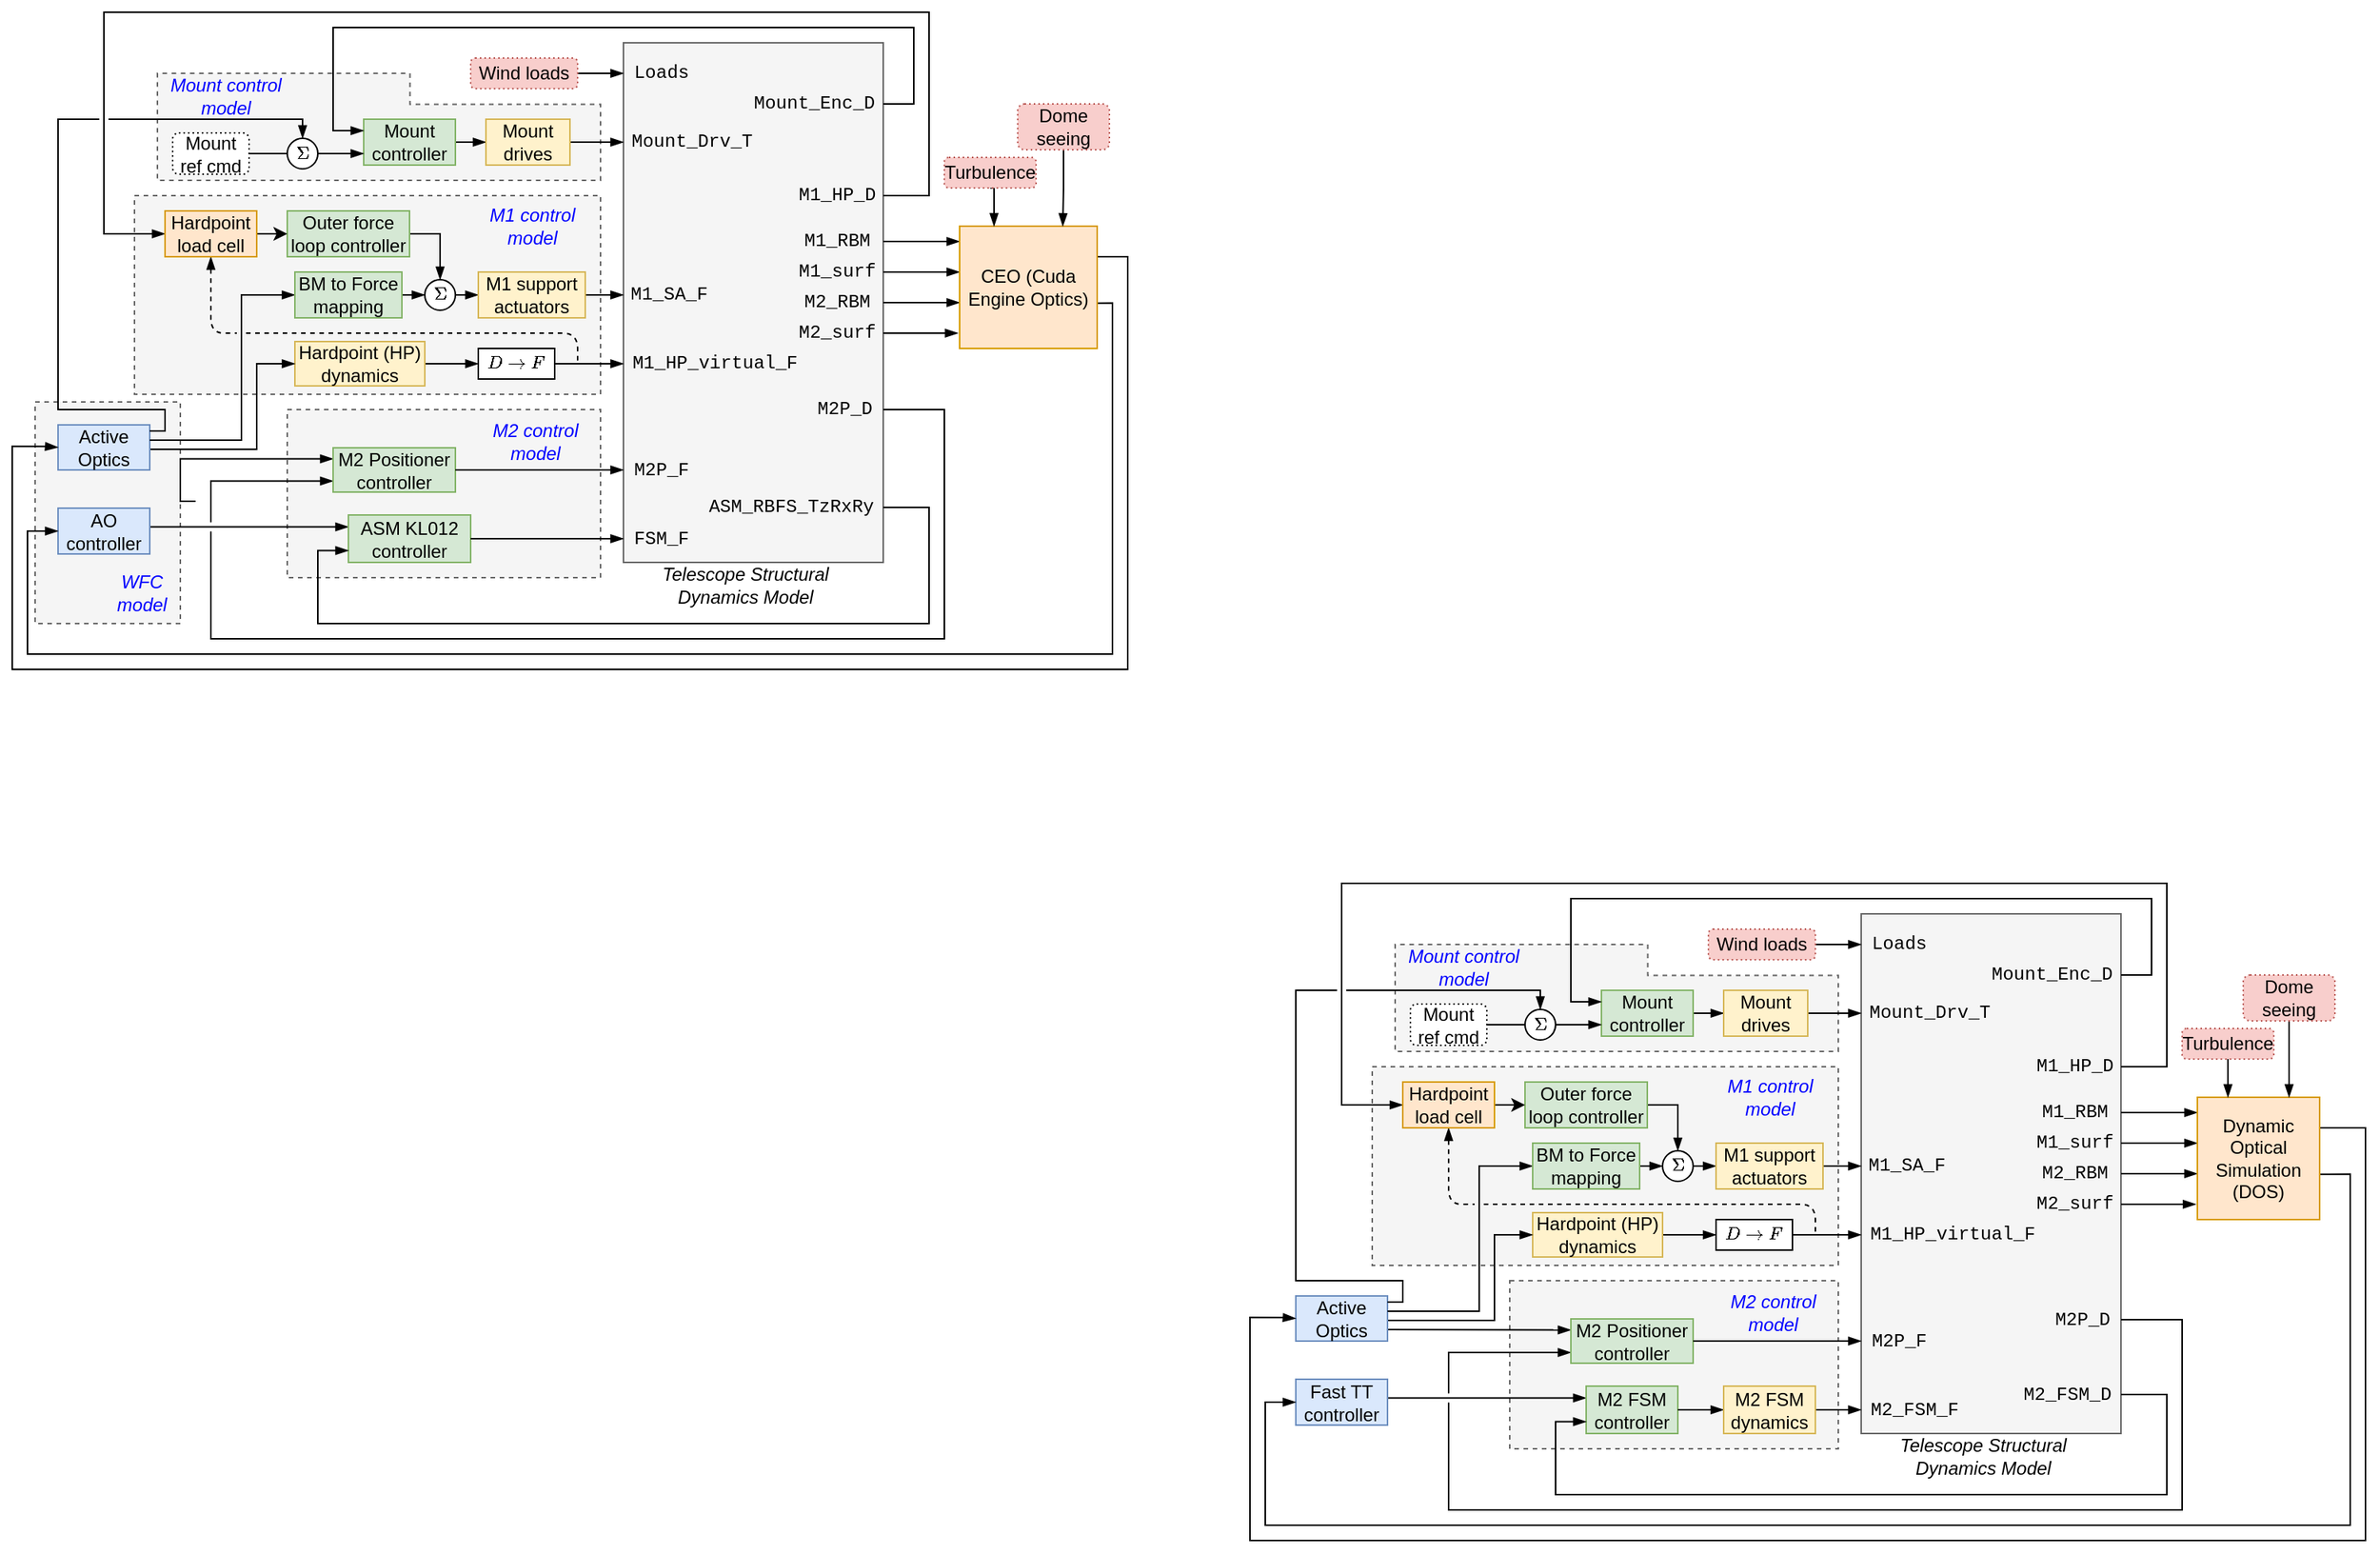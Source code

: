 <mxfile version="16.5.1" type="device"><diagram id="b-5mDJgQmqyxQbu0kHqd" name="Page-1"><mxGraphModel dx="2426" dy="566" grid="1" gridSize="10" guides="1" tooltips="1" connect="1" arrows="1" fold="1" page="1" pageScale="1" pageWidth="1654" pageHeight="1169" math="1" shadow="0"><root><mxCell id="0"/><mxCell id="1" parent="0"/><mxCell id="3nBmUs58LHdbvDsA2bbU-77" value="" style="rounded=0;whiteSpace=wrap;html=1;fontColor=#333333;dashed=1;fontStyle=2;strokeColor=#666666;labelBackgroundColor=none;fillColor=#f5f5f5;gradientDirection=east;" parent="1" vertex="1"><mxGeometry x="5" y="285" width="95" height="145" as="geometry"/></mxCell><mxCell id="OYwEpUibYZofRzsYvG6X-11" value="" style="verticalLabelPosition=bottom;verticalAlign=top;html=1;shape=mxgraph.basic.polygon;polyCoords=[[0.57,0],[0.57,0.29],[1,0.29],[1,1],[0.75,1],[0.25,1],[0,1],[0,0]];polyline=0;rounded=1;glass=0;sketch=0;fillColor=#f5f5f5;strokeColor=#666666;fontColor=#333333;dashed=1;" parent="1" vertex="1"><mxGeometry x="85" y="70" width="290" height="70" as="geometry"/></mxCell><mxCell id="OYwEpUibYZofRzsYvG6X-1" value="" style="rounded=0;whiteSpace=wrap;html=1;fontColor=#333333;dashed=1;fontStyle=2;strokeColor=#666666;labelBackgroundColor=none;fillColor=#f5f5f5;gradientDirection=east;" parent="1" vertex="1"><mxGeometry x="170" y="290" width="205" height="110" as="geometry"/></mxCell><mxCell id="HBufd99XeV4A_UMRutsX-13" value="" style="rounded=0;whiteSpace=wrap;html=1;fontColor=#333333;dashed=1;fontStyle=2;strokeColor=#666666;labelBackgroundColor=none;fillColor=#f5f5f5;gradientDirection=east;glass=0;sketch=0;" parent="1" vertex="1"><mxGeometry x="70" y="150" width="305" height="130" as="geometry"/></mxCell><mxCell id="6oGdk1fTOvsCj4deMvnr-1" value="" style="rounded=0;whiteSpace=wrap;html=1;align=center;fillColor=#f5f5f5;strokeColor=#666666;fontColor=#333333;glass=0;" parent="1" vertex="1"><mxGeometry x="390" y="50" width="170" height="340" as="geometry"/></mxCell><mxCell id="6oGdk1fTOvsCj4deMvnr-12" value="" style="edgeStyle=orthogonalEdgeStyle;rounded=0;comic=0;orthogonalLoop=1;jettySize=auto;html=1;startArrow=blockThin;startFill=1;endArrow=none;endFill=0;exitX=0.5;exitY=0;exitDx=0;exitDy=0;entryX=1;entryY=0.5;entryDx=0;entryDy=0;" parent="1" source="8KuUhejTk3wYPAcHYl0p-10" target="6oGdk1fTOvsCj4deMvnr-2" edge="1"><mxGeometry relative="1" as="geometry"><mxPoint x="240" y="175" as="sourcePoint"/><Array as="points"><mxPoint x="270" y="175"/></Array></mxGeometry></mxCell><mxCell id="6oGdk1fTOvsCj4deMvnr-2" value="Outer force&lt;br&gt;loop controller" style="rounded=0;whiteSpace=wrap;html=1;align=center;fillColor=#d5e8d4;strokeColor=#82b366;" parent="1" vertex="1"><mxGeometry x="170" y="160" width="80" height="30" as="geometry"/></mxCell><mxCell id="6oGdk1fTOvsCj4deMvnr-45" value="" style="edgeStyle=orthogonalEdgeStyle;rounded=0;comic=0;orthogonalLoop=1;jettySize=auto;html=1;startArrow=blockThin;startFill=1;endArrow=none;endFill=0;fontFamily=Courier New;fontSize=10;" parent="1" source="6oGdk1fTOvsCj4deMvnr-43" target="6oGdk1fTOvsCj4deMvnr-10" edge="1"><mxGeometry relative="1" as="geometry"/></mxCell><mxCell id="6oGdk1fTOvsCj4deMvnr-10" value="Mount&lt;br&gt;controller" style="rounded=0;whiteSpace=wrap;html=1;align=center;fillColor=#d5e8d4;strokeColor=#82b366;" parent="1" vertex="1"><mxGeometry x="220" y="100" width="60" height="30" as="geometry"/></mxCell><mxCell id="8KuUhejTk3wYPAcHYl0p-12" style="edgeStyle=elbowEdgeStyle;rounded=0;jumpStyle=gap;orthogonalLoop=1;jettySize=auto;html=1;exitX=1;exitY=0.5;exitDx=0;exitDy=0;entryX=0;entryY=0.5;entryDx=0;entryDy=0;endArrow=blockThin;endFill=1;" parent="1" source="HBufd99XeV4A_UMRutsX-6" target="6oGdk1fTOvsCj4deMvnr-41" edge="1"><mxGeometry relative="1" as="geometry"><mxPoint x="330" y="210" as="sourcePoint"/><mxPoint x="360" y="210" as="targetPoint"/></mxGeometry></mxCell><mxCell id="8KuUhejTk3wYPAcHYl0p-9" style="edgeStyle=orthogonalEdgeStyle;rounded=0;orthogonalLoop=1;jettySize=auto;html=1;entryX=0;entryY=0.25;entryDx=0;entryDy=0;entryPerimeter=0;exitX=1;exitY=0.5;exitDx=0;exitDy=0;endArrow=blockThin;endFill=1;" parent="1" source="6oGdk1fTOvsCj4deMvnr-59" target="6oGdk1fTOvsCj4deMvnr-13" edge="1"><mxGeometry relative="1" as="geometry"><mxPoint x="130" y="367" as="sourcePoint"/><mxPoint x="170" y="360" as="targetPoint"/><Array as="points"><mxPoint x="80" y="367"/></Array></mxGeometry></mxCell><mxCell id="6oGdk1fTOvsCj4deMvnr-13" value="ASM KL012&lt;br&gt;controller" style="rounded=0;whiteSpace=wrap;html=1;align=center;fillColor=#d5e8d4;strokeColor=#82b366;" parent="1" vertex="1"><mxGeometry x="210" y="359" width="80" height="31" as="geometry"/></mxCell><mxCell id="M6m6lCop2WCa3Xrbwq6I-2" style="edgeStyle=orthogonalEdgeStyle;rounded=0;orthogonalLoop=1;jettySize=auto;html=1;exitX=1;exitY=0.5;exitDx=0;exitDy=0;startArrow=none;startFill=0;endArrow=blockThin;endFill=1;" parent="1" source="6oGdk1fTOvsCj4deMvnr-27" target="6oGdk1fTOvsCj4deMvnr-66" edge="1"><mxGeometry relative="1" as="geometry"/></mxCell><mxCell id="6oGdk1fTOvsCj4deMvnr-27" value="Wind loads" style="rounded=1;whiteSpace=wrap;html=1;align=center;dashed=1;dashPattern=1 2;fillColor=#f8cecc;strokeColor=#b85450;glass=0;" parent="1" vertex="1"><mxGeometry x="290" y="60" width="70" height="20" as="geometry"/></mxCell><mxCell id="6oGdk1fTOvsCj4deMvnr-57" style="edgeStyle=orthogonalEdgeStyle;rounded=0;comic=0;orthogonalLoop=1;jettySize=auto;html=1;exitX=0;exitY=0.25;exitDx=0;exitDy=0;startArrow=blockThin;startFill=1;endArrow=none;endFill=0;fontFamily=Courier New;fontSize=10;entryX=1;entryY=0.5;entryDx=0;entryDy=0;" parent="1" source="6oGdk1fTOvsCj4deMvnr-10" target="6oGdk1fTOvsCj4deMvnr-37" edge="1"><mxGeometry relative="1" as="geometry"><mxPoint x="150" y="20" as="sourcePoint"/><Array as="points"><mxPoint x="200" y="108"/><mxPoint x="200" y="40"/><mxPoint x="580" y="40"/><mxPoint x="580" y="90"/></Array></mxGeometry></mxCell><mxCell id="6oGdk1fTOvsCj4deMvnr-37" value="Mount_Enc_D" style="text;html=1;strokeColor=none;fillColor=none;align=center;verticalAlign=middle;whiteSpace=wrap;rounded=0;fontFamily=Courier New;fontSize=12;" parent="1" vertex="1"><mxGeometry x="470" y="80" width="90" height="20" as="geometry"/></mxCell><mxCell id="6oGdk1fTOvsCj4deMvnr-62" style="edgeStyle=orthogonalEdgeStyle;rounded=0;comic=0;orthogonalLoop=1;jettySize=auto;html=1;exitX=0;exitY=0.75;exitDx=0;exitDy=0;entryX=1;entryY=0.5;entryDx=0;entryDy=0;startArrow=blockThin;startFill=1;endArrow=none;endFill=0;fontFamily=Courier New;fontSize=10;" parent="1" source="6oGdk1fTOvsCj4deMvnr-13" target="6oGdk1fTOvsCj4deMvnr-38" edge="1"><mxGeometry relative="1" as="geometry"><Array as="points"><mxPoint x="190" y="382"/><mxPoint x="190" y="430"/><mxPoint x="590" y="430"/><mxPoint x="590" y="354"/></Array></mxGeometry></mxCell><mxCell id="6oGdk1fTOvsCj4deMvnr-38" value="ASM_RBFS_TzRxRy" style="text;html=1;strokeColor=none;fillColor=none;align=center;verticalAlign=middle;whiteSpace=wrap;rounded=0;fontFamily=Courier New;fontSize=12;" parent="1" vertex="1"><mxGeometry x="440" y="344" width="120" height="20" as="geometry"/></mxCell><mxCell id="6oGdk1fTOvsCj4deMvnr-84" style="edgeStyle=orthogonalEdgeStyle;rounded=0;comic=0;orthogonalLoop=1;jettySize=auto;html=1;startArrow=blockThin;startFill=1;endArrow=none;endFill=0;fontFamily=Helvetica;fontSize=12;entryX=1;entryY=0.5;entryDx=0;entryDy=0;exitX=0;exitY=0.5;exitDx=0;exitDy=0;" parent="1" source="HBufd99XeV4A_UMRutsX-3" target="6oGdk1fTOvsCj4deMvnr-39" edge="1"><mxGeometry relative="1" as="geometry"><mxPoint x="170" as="sourcePoint"/><Array as="points"><mxPoint x="50" y="175"/><mxPoint x="50" y="30"/><mxPoint x="590" y="30"/><mxPoint x="590" y="150"/></Array></mxGeometry></mxCell><mxCell id="6oGdk1fTOvsCj4deMvnr-39" value="M1_HP_D" style="text;html=1;strokeColor=none;fillColor=none;align=center;verticalAlign=middle;whiteSpace=wrap;rounded=0;fontFamily=Courier New;fontSize=12;fontStyle=0" parent="1" vertex="1"><mxGeometry x="500" y="140" width="60" height="20" as="geometry"/></mxCell><mxCell id="6oGdk1fTOvsCj4deMvnr-40" value="M1_RBM" style="text;html=1;strokeColor=none;fillColor=none;align=center;verticalAlign=middle;whiteSpace=wrap;rounded=0;fontFamily=Courier New;fontSize=12;" parent="1" vertex="1"><mxGeometry x="500" y="170" width="60" height="20" as="geometry"/></mxCell><mxCell id="6oGdk1fTOvsCj4deMvnr-41" value="M1_SA_F" style="text;html=1;strokeColor=none;fillColor=none;align=center;verticalAlign=middle;whiteSpace=wrap;rounded=0;fontFamily=Courier New;fontSize=12;fontStyle=0" parent="1" vertex="1"><mxGeometry x="390" y="205" width="60" height="20" as="geometry"/></mxCell><mxCell id="6oGdk1fTOvsCj4deMvnr-42" value="Mount_Drv_T" style="text;html=1;strokeColor=none;fillColor=none;align=center;verticalAlign=middle;whiteSpace=wrap;rounded=0;fontFamily=Courier New;fontSize=12;" parent="1" vertex="1"><mxGeometry x="390" y="105" width="90" height="20" as="geometry"/></mxCell><mxCell id="M6m6lCop2WCa3Xrbwq6I-3" style="edgeStyle=orthogonalEdgeStyle;rounded=0;orthogonalLoop=1;jettySize=auto;html=1;exitX=1;exitY=0.5;exitDx=0;exitDy=0;startArrow=none;startFill=0;endArrow=blockThin;endFill=1;" parent="1" source="6oGdk1fTOvsCj4deMvnr-43" target="6oGdk1fTOvsCj4deMvnr-42" edge="1"><mxGeometry relative="1" as="geometry"/></mxCell><mxCell id="6oGdk1fTOvsCj4deMvnr-43" value="Mount&lt;br&gt;drives" style="rounded=0;whiteSpace=wrap;html=1;align=center;fillColor=#fff2cc;strokeColor=#d6b656;" parent="1" vertex="1"><mxGeometry x="300" y="100" width="55" height="30" as="geometry"/></mxCell><mxCell id="OYwEpUibYZofRzsYvG6X-6" style="edgeStyle=orthogonalEdgeStyle;rounded=0;orthogonalLoop=1;jettySize=auto;html=1;exitX=1;exitY=0.5;exitDx=0;exitDy=0;entryX=0;entryY=0.75;entryDx=0;entryDy=0;endArrow=blockThin;endFill=1;startArrow=none;" parent="1" source="OYwEpUibYZofRzsYvG6X-12" target="6oGdk1fTOvsCj4deMvnr-10" edge="1"><mxGeometry relative="1" as="geometry"/></mxCell><mxCell id="6oGdk1fTOvsCj4deMvnr-46" value="Mount&lt;br&gt;ref cmd" style="rounded=1;whiteSpace=wrap;html=1;align=center;dashed=1;dashPattern=1 2;" parent="1" vertex="1"><mxGeometry x="95" y="109" width="50" height="27" as="geometry"/></mxCell><mxCell id="6oGdk1fTOvsCj4deMvnr-79" style="edgeStyle=orthogonalEdgeStyle;rounded=0;comic=0;orthogonalLoop=1;jettySize=auto;html=1;exitX=0;exitY=0.5;exitDx=0;exitDy=0;entryX=1;entryY=0.5;entryDx=0;entryDy=0;startArrow=blockThin;startFill=1;endArrow=none;endFill=0;fontFamily=Helvetica;fontSize=12;" parent="1" source="6oGdk1fTOvsCj4deMvnr-76" target="6oGdk1fTOvsCj4deMvnr-48" edge="1"><mxGeometry relative="1" as="geometry"/></mxCell><mxCell id="6oGdk1fTOvsCj4deMvnr-48" value="Hardpoint (HP)&lt;br&gt;dynamics" style="rounded=0;whiteSpace=wrap;html=1;align=center;fillColor=#fff2cc;strokeColor=#d6b656;" parent="1" vertex="1"><mxGeometry x="175" y="245.5" width="85" height="29" as="geometry"/></mxCell><mxCell id="6oGdk1fTOvsCj4deMvnr-49" value="M1_HP_virtual_F" style="text;html=1;strokeColor=none;fillColor=none;align=center;verticalAlign=middle;whiteSpace=wrap;rounded=0;fontFamily=Courier New;fontSize=12;fontStyle=0" parent="1" vertex="1"><mxGeometry x="390" y="250" width="120" height="20" as="geometry"/></mxCell><mxCell id="6oGdk1fTOvsCj4deMvnr-55" value="" style="edgeStyle=orthogonalEdgeStyle;rounded=0;comic=0;orthogonalLoop=1;jettySize=auto;html=1;startArrow=blockThin;startFill=1;endArrow=none;endFill=0;fontFamily=Courier New;fontSize=10;exitX=0;exitY=0.5;exitDx=0;exitDy=0;" parent="1" source="6oGdk1fTOvsCj4deMvnr-48" edge="1"><mxGeometry relative="1" as="geometry"><mxPoint x="175" y="265" as="sourcePoint"/><Array as="points"><mxPoint x="150" y="260"/><mxPoint x="150" y="316"/></Array><mxPoint x="80" y="316" as="targetPoint"/></mxGeometry></mxCell><mxCell id="8KuUhejTk3wYPAcHYl0p-15" style="edgeStyle=orthogonalEdgeStyle;rounded=0;jumpStyle=gap;orthogonalLoop=1;jettySize=auto;html=1;entryX=0;entryY=0.25;entryDx=0;entryDy=0;endArrow=blockThin;endFill=1;" parent="1" target="8KuUhejTk3wYPAcHYl0p-6" edge="1"><mxGeometry relative="1" as="geometry"><Array as="points"><mxPoint x="100" y="322"/></Array><mxPoint x="110" y="350" as="sourcePoint"/></mxGeometry></mxCell><mxCell id="6oGdk1fTOvsCj4deMvnr-53" value="Active&lt;br&gt;Optics" style="rounded=0;whiteSpace=wrap;html=1;align=center;labelBackgroundColor=none;fillColor=#dae8fc;strokeColor=#6c8ebf;" parent="1" vertex="1"><mxGeometry x="20" y="300" width="60" height="29.5" as="geometry"/></mxCell><mxCell id="6oGdk1fTOvsCj4deMvnr-56" value="FSM_F" style="text;html=1;strokeColor=none;fillColor=none;align=center;verticalAlign=middle;whiteSpace=wrap;rounded=0;fontFamily=Courier New;fontSize=12;" parent="1" vertex="1"><mxGeometry x="390" y="364.5" width="50" height="20" as="geometry"/></mxCell><mxCell id="6oGdk1fTOvsCj4deMvnr-59" value="AO&lt;br&gt;controller" style="rounded=0;whiteSpace=wrap;html=1;align=center;labelBackgroundColor=none;fillColor=#dae8fc;strokeColor=#6c8ebf;" parent="1" vertex="1"><mxGeometry x="20" y="354.5" width="60" height="30" as="geometry"/></mxCell><mxCell id="8KuUhejTk3wYPAcHYl0p-34" value="" style="edgeStyle=orthogonalEdgeStyle;rounded=0;jumpStyle=gap;orthogonalLoop=1;jettySize=auto;html=1;endArrow=blockThin;endFill=1;exitX=1;exitY=0.5;exitDx=0;exitDy=0;entryX=0;entryY=0.625;entryDx=0;entryDy=0;entryPerimeter=0;" parent="1" source="6oGdk1fTOvsCj4deMvnr-61" target="8KuUhejTk3wYPAcHYl0p-26" edge="1"><mxGeometry relative="1" as="geometry"><mxPoint x="590" y="220" as="targetPoint"/></mxGeometry></mxCell><mxCell id="6oGdk1fTOvsCj4deMvnr-61" value="M2_RBM" style="text;html=1;strokeColor=none;fillColor=none;align=center;verticalAlign=middle;whiteSpace=wrap;rounded=0;fontFamily=Courier New;fontSize=12;fontStyle=0" parent="1" vertex="1"><mxGeometry x="500" y="210" width="60" height="20" as="geometry"/></mxCell><mxCell id="6oGdk1fTOvsCj4deMvnr-66" value="Loads" style="text;html=1;strokeColor=none;fillColor=none;align=center;verticalAlign=middle;whiteSpace=wrap;rounded=0;fontFamily=Courier New;fontSize=12;" parent="1" vertex="1"><mxGeometry x="390" y="60" width="50" height="20" as="geometry"/></mxCell><mxCell id="6oGdk1fTOvsCj4deMvnr-70" value="M1_surf" style="text;html=1;strokeColor=none;fillColor=none;align=center;verticalAlign=middle;whiteSpace=wrap;rounded=0;fontFamily=Courier New;fontSize=12;" parent="1" vertex="1"><mxGeometry x="500" y="190" width="60" height="20" as="geometry"/></mxCell><mxCell id="6oGdk1fTOvsCj4deMvnr-72" value="Telescope Structural Dynamics Model" style="text;html=1;strokeColor=none;fillColor=none;align=center;verticalAlign=middle;whiteSpace=wrap;rounded=0;fontFamily=Helvetica;fontSize=12;fontStyle=2" parent="1" vertex="1"><mxGeometry x="390" y="390" width="160" height="30" as="geometry"/></mxCell><mxCell id="M6m6lCop2WCa3Xrbwq6I-1" style="edgeStyle=orthogonalEdgeStyle;rounded=0;orthogonalLoop=1;jettySize=auto;html=1;exitX=1;exitY=0.5;exitDx=0;exitDy=0;endArrow=blockThin;endFill=1;" parent="1" source="6oGdk1fTOvsCj4deMvnr-76" target="6oGdk1fTOvsCj4deMvnr-49" edge="1"><mxGeometry relative="1" as="geometry"/></mxCell><mxCell id="6oGdk1fTOvsCj4deMvnr-76" value="&lt;font style=&quot;font-size: 10px&quot;&gt;$$D\rightarrow&amp;nbsp;F$$&lt;/font&gt;" style="rounded=0;whiteSpace=wrap;html=1;align=center;" parent="1" vertex="1"><mxGeometry x="295" y="250" width="50" height="20" as="geometry"/></mxCell><mxCell id="6oGdk1fTOvsCj4deMvnr-81" style="edgeStyle=orthogonalEdgeStyle;rounded=0;comic=0;orthogonalLoop=1;jettySize=auto;html=1;exitX=0;exitY=0.5;exitDx=0;exitDy=0;startArrow=classic;startFill=1;endArrow=none;endFill=0;fontFamily=Helvetica;fontSize=12;entryX=1;entryY=0.5;entryDx=0;entryDy=0;" parent="1" source="6oGdk1fTOvsCj4deMvnr-2" target="HBufd99XeV4A_UMRutsX-3" edge="1"><mxGeometry relative="1" as="geometry"><mxPoint x="130" y="175" as="targetPoint"/></mxGeometry></mxCell><mxCell id="8KuUhejTk3wYPAcHYl0p-3" value="M2P_F" style="text;html=1;strokeColor=none;fillColor=none;align=center;verticalAlign=middle;whiteSpace=wrap;rounded=0;fontFamily=Courier New;fontSize=12;fontStyle=0;" parent="1" vertex="1"><mxGeometry x="390" y="319.5" width="50" height="20" as="geometry"/></mxCell><mxCell id="8KuUhejTk3wYPAcHYl0p-8" style="edgeStyle=orthogonalEdgeStyle;rounded=0;orthogonalLoop=1;jettySize=auto;html=1;exitX=1;exitY=0.5;exitDx=0;exitDy=0;entryX=0;entryY=0.75;entryDx=0;entryDy=0;jumpStyle=gap;endArrow=blockThin;endFill=1;" parent="1" source="8KuUhejTk3wYPAcHYl0p-4" target="8KuUhejTk3wYPAcHYl0p-6" edge="1"><mxGeometry relative="1" as="geometry"><mxPoint x="210" y="480" as="targetPoint"/><Array as="points"><mxPoint x="600" y="290"/><mxPoint x="600" y="440"/><mxPoint x="120" y="440"/><mxPoint x="120" y="337"/></Array></mxGeometry></mxCell><mxCell id="8KuUhejTk3wYPAcHYl0p-4" value="M2P_D" style="text;html=1;strokeColor=none;fillColor=none;align=center;verticalAlign=middle;whiteSpace=wrap;rounded=0;fontFamily=Courier New;fontSize=12;fontStyle=0;" parent="1" vertex="1"><mxGeometry x="510" y="280" width="50" height="20" as="geometry"/></mxCell><mxCell id="8KuUhejTk3wYPAcHYl0p-6" value="M2 Positioner&lt;br&gt;controller" style="rounded=0;whiteSpace=wrap;html=1;align=center;fillColor=#d5e8d4;strokeColor=#82b366;" parent="1" vertex="1"><mxGeometry x="200" y="315" width="80" height="29" as="geometry"/></mxCell><mxCell id="8KuUhejTk3wYPAcHYl0p-13" style="edgeStyle=elbowEdgeStyle;rounded=0;jumpStyle=gap;orthogonalLoop=1;jettySize=auto;html=1;exitX=1;exitY=0.5;exitDx=0;exitDy=0;entryX=0;entryY=0.5;entryDx=0;entryDy=0;endArrow=blockThin;endFill=1;" parent="1" source="8KuUhejTk3wYPAcHYl0p-10" target="HBufd99XeV4A_UMRutsX-6" edge="1"><mxGeometry relative="1" as="geometry"><mxPoint x="290" y="175" as="targetPoint"/></mxGeometry></mxCell><mxCell id="8KuUhejTk3wYPAcHYl0p-16" style="edgeStyle=orthogonalEdgeStyle;rounded=0;jumpStyle=none;orthogonalLoop=1;jettySize=auto;html=1;entryX=0;entryY=0.5;entryDx=0;entryDy=0;endArrow=blockThin;endFill=1;" parent="1" target="HBufd99XeV4A_UMRutsX-4" edge="1"><mxGeometry relative="1" as="geometry"><mxPoint x="80" y="310" as="sourcePoint"/><Array as="points"><mxPoint x="140" y="310"/><mxPoint x="140" y="215"/></Array><mxPoint x="175" y="218" as="targetPoint"/></mxGeometry></mxCell><mxCell id="8KuUhejTk3wYPAcHYl0p-10" value="&lt;i&gt;&lt;font style=&quot;font-size: 10px&quot;&gt;$$\Sigma$$&lt;/font&gt;&lt;/i&gt;" style="ellipse;whiteSpace=wrap;html=1;aspect=fixed;" parent="1" vertex="1"><mxGeometry x="260" y="205" width="20" height="20" as="geometry"/></mxCell><mxCell id="6oGdk1fTOvsCj4deMvnr-86" style="edgeStyle=orthogonalEdgeStyle;comic=0;orthogonalLoop=1;jettySize=auto;html=1;exitX=0.5;exitY=1;exitDx=0;exitDy=0;startArrow=blockThin;startFill=1;endArrow=none;endFill=0;fontFamily=Helvetica;fontSize=12;dashed=1;rounded=1;jumpStyle=gap;" parent="1" source="HBufd99XeV4A_UMRutsX-3" edge="1"><mxGeometry relative="1" as="geometry"><Array as="points"><mxPoint x="120" y="240"/><mxPoint x="360" y="240"/></Array><mxPoint x="95" y="190" as="sourcePoint"/><mxPoint x="360" y="260" as="targetPoint"/></mxGeometry></mxCell><mxCell id="8KuUhejTk3wYPAcHYl0p-20" style="edgeStyle=orthogonalEdgeStyle;rounded=0;jumpStyle=gap;orthogonalLoop=1;jettySize=auto;html=1;exitX=0.994;exitY=0.629;exitDx=0;exitDy=0;exitPerimeter=0;entryX=0;entryY=0.5;entryDx=0;entryDy=0;endArrow=blockThin;endFill=1;" parent="1" source="8KuUhejTk3wYPAcHYl0p-26" target="6oGdk1fTOvsCj4deMvnr-59" edge="1"><mxGeometry relative="1" as="geometry"><mxPoint x="430" y="620" as="targetPoint"/><mxPoint x="659.5" y="262" as="sourcePoint"/><Array as="points"><mxPoint x="710" y="220"/><mxPoint x="710" y="450"/><mxPoint y="450"/><mxPoint y="370"/></Array></mxGeometry></mxCell><mxCell id="8KuUhejTk3wYPAcHYl0p-21" style="edgeStyle=orthogonalEdgeStyle;rounded=0;jumpStyle=gap;orthogonalLoop=1;jettySize=auto;html=1;exitX=1;exitY=0.25;exitDx=0;exitDy=0;endArrow=blockThin;endFill=1;entryX=0;entryY=0.5;entryDx=0;entryDy=0;" parent="1" source="8KuUhejTk3wYPAcHYl0p-26" target="6oGdk1fTOvsCj4deMvnr-53" edge="1"><mxGeometry relative="1" as="geometry"><mxPoint y="290" as="targetPoint"/><mxPoint x="682" y="246" as="sourcePoint"/><Array as="points"><mxPoint x="720" y="190"/><mxPoint x="720" y="460"/><mxPoint x="-10" y="460"/><mxPoint x="-10" y="314"/><mxPoint x="10" y="314"/></Array></mxGeometry></mxCell><mxCell id="8KuUhejTk3wYPAcHYl0p-31" style="edgeStyle=orthogonalEdgeStyle;rounded=0;jumpStyle=gap;orthogonalLoop=1;jettySize=auto;html=1;exitX=1;exitY=0.5;exitDx=0;exitDy=0;endArrow=blockThin;endFill=1;entryX=0;entryY=0.125;entryDx=0;entryDy=0;entryPerimeter=0;" parent="1" source="6oGdk1fTOvsCj4deMvnr-40" target="8KuUhejTk3wYPAcHYl0p-26" edge="1"><mxGeometry relative="1" as="geometry"><mxPoint x="590" y="180" as="targetPoint"/></mxGeometry></mxCell><mxCell id="8KuUhejTk3wYPAcHYl0p-32" style="edgeStyle=orthogonalEdgeStyle;rounded=0;jumpStyle=gap;orthogonalLoop=1;jettySize=auto;html=1;exitX=1;exitY=0.5;exitDx=0;exitDy=0;endArrow=blockThin;endFill=1;entryX=0;entryY=0.375;entryDx=0;entryDy=0;entryPerimeter=0;" parent="1" source="6oGdk1fTOvsCj4deMvnr-70" target="8KuUhejTk3wYPAcHYl0p-26" edge="1"><mxGeometry relative="1" as="geometry"><mxPoint x="590" y="200" as="targetPoint"/></mxGeometry></mxCell><mxCell id="8KuUhejTk3wYPAcHYl0p-26" value="CEO (Cuda Engine Optics)" style="rounded=0;whiteSpace=wrap;html=1;align=center;labelBackgroundColor=none;fillColor=#ffe6cc;strokeColor=#d79b00;" parent="1" vertex="1"><mxGeometry x="610" y="170" width="90" height="80" as="geometry"/></mxCell><mxCell id="8KuUhejTk3wYPAcHYl0p-38" value="" style="edgeStyle=orthogonalEdgeStyle;rounded=0;jumpStyle=gap;orthogonalLoop=1;jettySize=auto;html=1;exitX=1;exitY=0.5;exitDx=0;exitDy=0;endArrow=blockThin;endFill=1;" parent="1" source="8KuUhejTk3wYPAcHYl0p-6" target="8KuUhejTk3wYPAcHYl0p-3" edge="1"><mxGeometry relative="1" as="geometry"><mxPoint x="330" y="324" as="sourcePoint"/></mxGeometry></mxCell><mxCell id="8KuUhejTk3wYPAcHYl0p-39" value="" style="edgeStyle=orthogonalEdgeStyle;rounded=0;jumpStyle=gap;orthogonalLoop=1;jettySize=auto;html=1;endArrow=blockThin;endFill=1;entryX=0;entryY=0.5;entryDx=0;entryDy=0;" parent="1" source="6oGdk1fTOvsCj4deMvnr-13" target="6oGdk1fTOvsCj4deMvnr-56" edge="1"><mxGeometry relative="1" as="geometry"><mxPoint x="300" y="374.5" as="targetPoint"/></mxGeometry></mxCell><mxCell id="HBufd99XeV4A_UMRutsX-1" value="M2_surf" style="text;html=1;strokeColor=none;fillColor=none;align=center;verticalAlign=middle;whiteSpace=wrap;rounded=0;fontFamily=Courier New;fontSize=12;" parent="1" vertex="1"><mxGeometry x="500" y="230" width="60" height="20" as="geometry"/></mxCell><mxCell id="HBufd99XeV4A_UMRutsX-2" value="" style="edgeStyle=orthogonalEdgeStyle;rounded=0;jumpStyle=gap;orthogonalLoop=1;jettySize=auto;html=1;exitX=1;exitY=0.5;exitDx=0;exitDy=0;endArrow=blockThin;endFill=1;entryX=-0.012;entryY=0.875;entryDx=0;entryDy=0;entryPerimeter=0;" parent="1" source="HBufd99XeV4A_UMRutsX-1" target="8KuUhejTk3wYPAcHYl0p-26" edge="1"><mxGeometry relative="1" as="geometry"><mxPoint x="570" y="230" as="sourcePoint"/><mxPoint x="590" y="240" as="targetPoint"/></mxGeometry></mxCell><mxCell id="HBufd99XeV4A_UMRutsX-3" value="Hardpoint load cell" style="rounded=0;whiteSpace=wrap;html=1;align=center;labelBackgroundColor=none;fillColor=#ffe6cc;strokeColor=#d79b00;" parent="1" vertex="1"><mxGeometry x="90" y="160" width="60" height="30" as="geometry"/></mxCell><mxCell id="HBufd99XeV4A_UMRutsX-7" style="edgeStyle=orthogonalEdgeStyle;rounded=0;orthogonalLoop=1;jettySize=auto;html=1;exitX=1;exitY=0.5;exitDx=0;exitDy=0;entryX=0;entryY=0.5;entryDx=0;entryDy=0;fontColor=#000000;strokeColor=#000000;endArrow=blockThin;endFill=1;" parent="1" source="HBufd99XeV4A_UMRutsX-4" target="8KuUhejTk3wYPAcHYl0p-10" edge="1"><mxGeometry relative="1" as="geometry"/></mxCell><mxCell id="HBufd99XeV4A_UMRutsX-4" value="BM to Force mapping" style="rounded=0;whiteSpace=wrap;html=1;align=center;fillColor=#d5e8d4;strokeColor=#82b366;" parent="1" vertex="1"><mxGeometry x="175" y="200" width="70" height="30" as="geometry"/></mxCell><mxCell id="HBufd99XeV4A_UMRutsX-6" value="M1 support&lt;br&gt;actuators" style="rounded=0;whiteSpace=wrap;html=1;align=center;fillColor=#fff2cc;strokeColor=#d6b656;" parent="1" vertex="1"><mxGeometry x="295" y="200" width="70" height="30" as="geometry"/></mxCell><mxCell id="HBufd99XeV4A_UMRutsX-15" value="M1 control&lt;br&gt;model" style="text;html=1;strokeColor=none;fillColor=none;align=center;verticalAlign=middle;whiteSpace=wrap;rounded=0;fontFamily=Helvetica;fontSize=12;fontStyle=2;fontColor=#0000FF;" parent="1" vertex="1"><mxGeometry x="297.5" y="155" width="65" height="30" as="geometry"/></mxCell><mxCell id="HBufd99XeV4A_UMRutsX-14" style="edgeStyle=orthogonalEdgeStyle;rounded=0;orthogonalLoop=1;jettySize=auto;html=1;exitX=0.5;exitY=1;exitDx=0;exitDy=0;fontColor=#000000;strokeColor=#000000;" parent="1" source="HBufd99XeV4A_UMRutsX-13" target="HBufd99XeV4A_UMRutsX-13" edge="1"><mxGeometry x="70" y="150" as="geometry"/></mxCell><mxCell id="HBufd99XeV4A_UMRutsX-18" style="edgeStyle=orthogonalEdgeStyle;rounded=0;orthogonalLoop=1;jettySize=auto;html=1;exitX=0.5;exitY=1;exitDx=0;exitDy=0;entryX=0.25;entryY=0;entryDx=0;entryDy=0;fontColor=#0000FF;strokeColor=#000000;endArrow=blockThin;endFill=1;" parent="1" source="HBufd99XeV4A_UMRutsX-17" target="8KuUhejTk3wYPAcHYl0p-26" edge="1"><mxGeometry relative="1" as="geometry"/></mxCell><mxCell id="HBufd99XeV4A_UMRutsX-17" value="Turbulence" style="rounded=1;whiteSpace=wrap;html=1;align=center;dashed=1;dashPattern=1 2;fillColor=#f8cecc;strokeColor=#b85450;" parent="1" vertex="1"><mxGeometry x="600" y="125" width="60" height="20" as="geometry"/></mxCell><mxCell id="OYwEpUibYZofRzsYvG6X-5" style="edgeStyle=orthogonalEdgeStyle;rounded=0;orthogonalLoop=1;jettySize=auto;html=1;exitX=0.5;exitY=1;exitDx=0;exitDy=0;entryX=0.75;entryY=0;entryDx=0;entryDy=0;endArrow=blockThin;endFill=1;" parent="1" source="OtjkztHReUwQsuR7dU1V-1" target="8KuUhejTk3wYPAcHYl0p-26" edge="1"><mxGeometry relative="1" as="geometry"/></mxCell><mxCell id="OtjkztHReUwQsuR7dU1V-1" value="Dome seeing" style="rounded=1;whiteSpace=wrap;html=1;align=center;dashed=1;dashPattern=1 2;fillColor=#f8cecc;strokeColor=#b85450;" parent="1" vertex="1"><mxGeometry x="648" y="90" width="60" height="30" as="geometry"/></mxCell><mxCell id="OYwEpUibYZofRzsYvG6X-3" value="M2 control&lt;br&gt;model" style="text;html=1;strokeColor=none;fillColor=none;align=center;verticalAlign=middle;whiteSpace=wrap;rounded=0;fontFamily=Helvetica;fontSize=12;fontStyle=2;fontColor=#0000FF;" parent="1" vertex="1"><mxGeometry x="300" y="295.5" width="65" height="30" as="geometry"/></mxCell><mxCell id="OYwEpUibYZofRzsYvG6X-10" value="Mount control&lt;br&gt;model" style="text;html=1;strokeColor=none;fillColor=none;align=center;verticalAlign=middle;whiteSpace=wrap;rounded=0;fontFamily=Helvetica;fontSize=12;fontStyle=2;fontColor=#0000FF;" parent="1" vertex="1"><mxGeometry x="90" y="70" width="80" height="30" as="geometry"/></mxCell><mxCell id="OYwEpUibYZofRzsYvG6X-12" value="&lt;i&gt;&lt;font style=&quot;font-size: 10px&quot;&gt;$$\Sigma$$&lt;/font&gt;&lt;/i&gt;" style="ellipse;whiteSpace=wrap;html=1;aspect=fixed;" parent="1" vertex="1"><mxGeometry x="170" y="112.5" width="20" height="20" as="geometry"/></mxCell><mxCell id="OYwEpUibYZofRzsYvG6X-13" value="" style="edgeStyle=orthogonalEdgeStyle;rounded=0;orthogonalLoop=1;jettySize=auto;html=1;exitX=1;exitY=0.5;exitDx=0;exitDy=0;entryX=0;entryY=0.5;entryDx=0;entryDy=0;endArrow=none;endFill=1;" parent="1" source="6oGdk1fTOvsCj4deMvnr-46" target="OYwEpUibYZofRzsYvG6X-12" edge="1"><mxGeometry relative="1" as="geometry"><mxPoint x="120" y="122.5" as="sourcePoint"/><mxPoint x="220" y="122.5" as="targetPoint"/></mxGeometry></mxCell><mxCell id="UWNbtz8HBbUDO9QQGqp8-1" style="edgeStyle=orthogonalEdgeStyle;rounded=0;jumpStyle=gap;orthogonalLoop=1;jettySize=auto;html=1;endArrow=blockThin;endFill=1;entryX=0.5;entryY=0;entryDx=0;entryDy=0;" parent="1" target="OYwEpUibYZofRzsYvG6X-12" edge="1"><mxGeometry relative="1" as="geometry"><mxPoint x="80" y="304" as="sourcePoint"/><Array as="points"><mxPoint x="90" y="304"/><mxPoint x="90" y="290"/><mxPoint x="20" y="290"/><mxPoint x="20" y="100"/><mxPoint x="180" y="100"/></Array><mxPoint x="180" y="108.5" as="targetPoint"/></mxGeometry></mxCell><mxCell id="3nBmUs58LHdbvDsA2bbU-1" value="" style="verticalLabelPosition=bottom;verticalAlign=top;html=1;shape=mxgraph.basic.polygon;polyCoords=[[0.57,0],[0.57,0.29],[1,0.29],[1,1],[0.75,1],[0.25,1],[0,1],[0,0]];polyline=0;rounded=1;glass=0;sketch=0;fillColor=#f5f5f5;strokeColor=#666666;fontColor=#333333;dashed=1;" parent="1" vertex="1"><mxGeometry x="895" y="640" width="290" height="70" as="geometry"/></mxCell><mxCell id="3nBmUs58LHdbvDsA2bbU-2" value="" style="rounded=0;whiteSpace=wrap;html=1;fontColor=#333333;dashed=1;fontStyle=2;strokeColor=#666666;labelBackgroundColor=none;fillColor=#f5f5f5;gradientDirection=east;" parent="1" vertex="1"><mxGeometry x="970" y="860" width="215" height="110" as="geometry"/></mxCell><mxCell id="3nBmUs58LHdbvDsA2bbU-3" value="" style="rounded=0;whiteSpace=wrap;html=1;fontColor=#333333;dashed=1;fontStyle=2;strokeColor=#666666;labelBackgroundColor=none;fillColor=#f5f5f5;gradientDirection=east;glass=0;sketch=0;" parent="1" vertex="1"><mxGeometry x="880" y="720" width="305" height="130" as="geometry"/></mxCell><mxCell id="3nBmUs58LHdbvDsA2bbU-4" value="" style="rounded=0;whiteSpace=wrap;html=1;align=center;fillColor=#f5f5f5;strokeColor=#666666;fontColor=#333333;glass=0;" parent="1" vertex="1"><mxGeometry x="1200" y="620" width="170" height="340" as="geometry"/></mxCell><mxCell id="3nBmUs58LHdbvDsA2bbU-5" value="" style="edgeStyle=orthogonalEdgeStyle;rounded=0;comic=0;orthogonalLoop=1;jettySize=auto;html=1;startArrow=blockThin;startFill=1;endArrow=none;endFill=0;exitX=0.5;exitY=0;exitDx=0;exitDy=0;entryX=1;entryY=0.5;entryDx=0;entryDy=0;" parent="1" source="3nBmUs58LHdbvDsA2bbU-49" target="3nBmUs58LHdbvDsA2bbU-6" edge="1"><mxGeometry relative="1" as="geometry"><mxPoint x="1050" y="745" as="sourcePoint"/><Array as="points"><mxPoint x="1080" y="745"/></Array></mxGeometry></mxCell><mxCell id="3nBmUs58LHdbvDsA2bbU-6" value="Outer force&lt;br&gt;loop controller" style="rounded=0;whiteSpace=wrap;html=1;align=center;fillColor=#d5e8d4;strokeColor=#82b366;" parent="1" vertex="1"><mxGeometry x="980" y="730" width="80" height="30" as="geometry"/></mxCell><mxCell id="3nBmUs58LHdbvDsA2bbU-7" value="" style="edgeStyle=orthogonalEdgeStyle;rounded=0;comic=0;orthogonalLoop=1;jettySize=auto;html=1;startArrow=blockThin;startFill=1;endArrow=none;endFill=0;fontFamily=Courier New;fontSize=10;" parent="1" source="3nBmUs58LHdbvDsA2bbU-24" target="3nBmUs58LHdbvDsA2bbU-8" edge="1"><mxGeometry relative="1" as="geometry"/></mxCell><mxCell id="3nBmUs58LHdbvDsA2bbU-8" value="Mount&lt;br&gt;controller" style="rounded=0;whiteSpace=wrap;html=1;align=center;fillColor=#d5e8d4;strokeColor=#82b366;" parent="1" vertex="1"><mxGeometry x="1030" y="670" width="60" height="30" as="geometry"/></mxCell><mxCell id="3nBmUs58LHdbvDsA2bbU-9" style="edgeStyle=elbowEdgeStyle;rounded=0;jumpStyle=gap;orthogonalLoop=1;jettySize=auto;html=1;exitX=1;exitY=0.5;exitDx=0;exitDy=0;entryX=0;entryY=0.5;entryDx=0;entryDy=0;endArrow=blockThin;endFill=1;" parent="1" source="3nBmUs58LHdbvDsA2bbU-65" target="3nBmUs58LHdbvDsA2bbU-21" edge="1"><mxGeometry relative="1" as="geometry"><mxPoint x="1140" y="780" as="sourcePoint"/><mxPoint x="1170" y="780" as="targetPoint"/></mxGeometry></mxCell><mxCell id="3nBmUs58LHdbvDsA2bbU-10" style="edgeStyle=orthogonalEdgeStyle;rounded=0;orthogonalLoop=1;jettySize=auto;html=1;entryX=0;entryY=0.25;entryDx=0;entryDy=0;entryPerimeter=0;exitX=1;exitY=0.5;exitDx=0;exitDy=0;endArrow=blockThin;endFill=1;" parent="1" source="3nBmUs58LHdbvDsA2bbU-34" target="3nBmUs58LHdbvDsA2bbU-11" edge="1"><mxGeometry relative="1" as="geometry"><mxPoint x="940" y="937" as="sourcePoint"/><mxPoint x="980" y="930" as="targetPoint"/><Array as="points"><mxPoint x="890" y="937"/></Array></mxGeometry></mxCell><mxCell id="3nBmUs58LHdbvDsA2bbU-11" value="M2 FSM&lt;br&gt;controller" style="rounded=0;whiteSpace=wrap;html=1;align=center;fillColor=#d5e8d4;strokeColor=#82b366;" parent="1" vertex="1"><mxGeometry x="1020" y="929" width="60" height="31" as="geometry"/></mxCell><mxCell id="3nBmUs58LHdbvDsA2bbU-12" style="edgeStyle=orthogonalEdgeStyle;rounded=0;orthogonalLoop=1;jettySize=auto;html=1;exitX=1;exitY=0.5;exitDx=0;exitDy=0;startArrow=none;startFill=0;endArrow=blockThin;endFill=1;" parent="1" source="3nBmUs58LHdbvDsA2bbU-13" target="3nBmUs58LHdbvDsA2bbU-37" edge="1"><mxGeometry relative="1" as="geometry"/></mxCell><mxCell id="3nBmUs58LHdbvDsA2bbU-13" value="Wind loads" style="rounded=1;whiteSpace=wrap;html=1;align=center;dashed=1;dashPattern=1 2;fillColor=#f8cecc;strokeColor=#b85450;glass=0;" parent="1" vertex="1"><mxGeometry x="1100" y="630" width="70" height="20" as="geometry"/></mxCell><mxCell id="3nBmUs58LHdbvDsA2bbU-14" style="edgeStyle=orthogonalEdgeStyle;rounded=0;comic=0;orthogonalLoop=1;jettySize=auto;html=1;exitX=0;exitY=0.25;exitDx=0;exitDy=0;startArrow=blockThin;startFill=1;endArrow=none;endFill=0;fontFamily=Courier New;fontSize=10;entryX=1;entryY=0.5;entryDx=0;entryDy=0;" parent="1" source="3nBmUs58LHdbvDsA2bbU-8" target="3nBmUs58LHdbvDsA2bbU-15" edge="1"><mxGeometry relative="1" as="geometry"><mxPoint x="960" y="590" as="sourcePoint"/><Array as="points"><mxPoint x="1010" y="678"/><mxPoint x="1010" y="610"/><mxPoint x="1390" y="610"/><mxPoint x="1390" y="660"/></Array></mxGeometry></mxCell><mxCell id="3nBmUs58LHdbvDsA2bbU-15" value="Mount_Enc_D" style="text;html=1;strokeColor=none;fillColor=none;align=center;verticalAlign=middle;whiteSpace=wrap;rounded=0;fontFamily=Courier New;fontSize=12;" parent="1" vertex="1"><mxGeometry x="1280" y="650" width="90" height="20" as="geometry"/></mxCell><mxCell id="3nBmUs58LHdbvDsA2bbU-16" style="edgeStyle=orthogonalEdgeStyle;rounded=0;comic=0;orthogonalLoop=1;jettySize=auto;html=1;exitX=0;exitY=0.75;exitDx=0;exitDy=0;entryX=1;entryY=0.5;entryDx=0;entryDy=0;startArrow=blockThin;startFill=1;endArrow=none;endFill=0;fontFamily=Courier New;fontSize=10;" parent="1" source="3nBmUs58LHdbvDsA2bbU-11" target="3nBmUs58LHdbvDsA2bbU-17" edge="1"><mxGeometry relative="1" as="geometry"><Array as="points"><mxPoint x="1000" y="952"/><mxPoint x="1000" y="1000"/><mxPoint x="1400" y="1000"/><mxPoint x="1400" y="935"/></Array></mxGeometry></mxCell><mxCell id="3nBmUs58LHdbvDsA2bbU-17" value="M2_FSM_D" style="text;html=1;strokeColor=none;fillColor=none;align=center;verticalAlign=middle;whiteSpace=wrap;rounded=0;fontFamily=Courier New;fontSize=12;" parent="1" vertex="1"><mxGeometry x="1300" y="924.5" width="70" height="20" as="geometry"/></mxCell><mxCell id="3nBmUs58LHdbvDsA2bbU-18" style="edgeStyle=orthogonalEdgeStyle;rounded=0;comic=0;orthogonalLoop=1;jettySize=auto;html=1;startArrow=blockThin;startFill=1;endArrow=none;endFill=0;fontFamily=Helvetica;fontSize=12;entryX=1;entryY=0.5;entryDx=0;entryDy=0;exitX=0;exitY=0.5;exitDx=0;exitDy=0;" parent="1" source="3nBmUs58LHdbvDsA2bbU-62" target="3nBmUs58LHdbvDsA2bbU-19" edge="1"><mxGeometry relative="1" as="geometry"><mxPoint x="980" y="570" as="sourcePoint"/><Array as="points"><mxPoint x="860" y="745"/><mxPoint x="860" y="600"/><mxPoint x="1400" y="600"/><mxPoint x="1400" y="720"/></Array></mxGeometry></mxCell><mxCell id="3nBmUs58LHdbvDsA2bbU-19" value="M1_HP_D" style="text;html=1;strokeColor=none;fillColor=none;align=center;verticalAlign=middle;whiteSpace=wrap;rounded=0;fontFamily=Courier New;fontSize=12;fontStyle=0" parent="1" vertex="1"><mxGeometry x="1310" y="710" width="60" height="20" as="geometry"/></mxCell><mxCell id="3nBmUs58LHdbvDsA2bbU-20" value="M1_RBM" style="text;html=1;strokeColor=none;fillColor=none;align=center;verticalAlign=middle;whiteSpace=wrap;rounded=0;fontFamily=Courier New;fontSize=12;" parent="1" vertex="1"><mxGeometry x="1310" y="740" width="60" height="20" as="geometry"/></mxCell><mxCell id="3nBmUs58LHdbvDsA2bbU-21" value="M1_SA_F" style="text;html=1;strokeColor=none;fillColor=none;align=center;verticalAlign=middle;whiteSpace=wrap;rounded=0;fontFamily=Courier New;fontSize=12;fontStyle=0" parent="1" vertex="1"><mxGeometry x="1200" y="775" width="60" height="20" as="geometry"/></mxCell><mxCell id="3nBmUs58LHdbvDsA2bbU-22" value="Mount_Drv_T" style="text;html=1;strokeColor=none;fillColor=none;align=center;verticalAlign=middle;whiteSpace=wrap;rounded=0;fontFamily=Courier New;fontSize=12;" parent="1" vertex="1"><mxGeometry x="1200" y="675" width="90" height="20" as="geometry"/></mxCell><mxCell id="3nBmUs58LHdbvDsA2bbU-23" style="edgeStyle=orthogonalEdgeStyle;rounded=0;orthogonalLoop=1;jettySize=auto;html=1;exitX=1;exitY=0.5;exitDx=0;exitDy=0;startArrow=none;startFill=0;endArrow=blockThin;endFill=1;" parent="1" source="3nBmUs58LHdbvDsA2bbU-24" target="3nBmUs58LHdbvDsA2bbU-22" edge="1"><mxGeometry relative="1" as="geometry"/></mxCell><mxCell id="3nBmUs58LHdbvDsA2bbU-24" value="Mount&lt;br&gt;drives" style="rounded=0;whiteSpace=wrap;html=1;align=center;fillColor=#fff2cc;strokeColor=#d6b656;" parent="1" vertex="1"><mxGeometry x="1110" y="670" width="55" height="30" as="geometry"/></mxCell><mxCell id="3nBmUs58LHdbvDsA2bbU-25" style="edgeStyle=orthogonalEdgeStyle;rounded=0;orthogonalLoop=1;jettySize=auto;html=1;exitX=1;exitY=0.5;exitDx=0;exitDy=0;entryX=0;entryY=0.75;entryDx=0;entryDy=0;endArrow=blockThin;endFill=1;startArrow=none;" parent="1" source="3nBmUs58LHdbvDsA2bbU-74" target="3nBmUs58LHdbvDsA2bbU-8" edge="1"><mxGeometry relative="1" as="geometry"/></mxCell><mxCell id="3nBmUs58LHdbvDsA2bbU-26" value="Mount&lt;br&gt;ref cmd" style="rounded=1;whiteSpace=wrap;html=1;align=center;dashed=1;dashPattern=1 2;" parent="1" vertex="1"><mxGeometry x="905" y="679" width="50" height="27" as="geometry"/></mxCell><mxCell id="3nBmUs58LHdbvDsA2bbU-27" style="edgeStyle=orthogonalEdgeStyle;rounded=0;comic=0;orthogonalLoop=1;jettySize=auto;html=1;exitX=0;exitY=0.5;exitDx=0;exitDy=0;entryX=1;entryY=0.5;entryDx=0;entryDy=0;startArrow=blockThin;startFill=1;endArrow=none;endFill=0;fontFamily=Helvetica;fontSize=12;" parent="1" source="3nBmUs58LHdbvDsA2bbU-41" target="3nBmUs58LHdbvDsA2bbU-28" edge="1"><mxGeometry relative="1" as="geometry"/></mxCell><mxCell id="3nBmUs58LHdbvDsA2bbU-28" value="Hardpoint (HP)&lt;br&gt;dynamics" style="rounded=0;whiteSpace=wrap;html=1;align=center;fillColor=#fff2cc;strokeColor=#d6b656;" parent="1" vertex="1"><mxGeometry x="985" y="815.5" width="85" height="29" as="geometry"/></mxCell><mxCell id="3nBmUs58LHdbvDsA2bbU-29" value="M1_HP_virtual_F" style="text;html=1;strokeColor=none;fillColor=none;align=center;verticalAlign=middle;whiteSpace=wrap;rounded=0;fontFamily=Courier New;fontSize=12;fontStyle=0" parent="1" vertex="1"><mxGeometry x="1200" y="820" width="120" height="20" as="geometry"/></mxCell><mxCell id="3nBmUs58LHdbvDsA2bbU-30" value="" style="edgeStyle=orthogonalEdgeStyle;rounded=0;comic=0;orthogonalLoop=1;jettySize=auto;html=1;startArrow=blockThin;startFill=1;endArrow=none;endFill=0;fontFamily=Courier New;fontSize=10;exitX=0;exitY=0.5;exitDx=0;exitDy=0;" parent="1" source="3nBmUs58LHdbvDsA2bbU-28" edge="1"><mxGeometry relative="1" as="geometry"><mxPoint x="985" y="835" as="sourcePoint"/><Array as="points"><mxPoint x="960" y="830"/><mxPoint x="960" y="886"/></Array><mxPoint x="890" y="886" as="targetPoint"/></mxGeometry></mxCell><mxCell id="3nBmUs58LHdbvDsA2bbU-31" style="edgeStyle=orthogonalEdgeStyle;rounded=0;jumpStyle=gap;orthogonalLoop=1;jettySize=auto;html=1;entryX=0;entryY=0.25;entryDx=0;entryDy=0;endArrow=blockThin;endFill=1;" parent="1" target="3nBmUs58LHdbvDsA2bbU-46" edge="1"><mxGeometry relative="1" as="geometry"><Array as="points"><mxPoint x="910" y="892"/></Array><mxPoint x="890" y="892" as="sourcePoint"/></mxGeometry></mxCell><mxCell id="3nBmUs58LHdbvDsA2bbU-32" value="Active&lt;br&gt;Optics" style="rounded=0;whiteSpace=wrap;html=1;align=center;labelBackgroundColor=none;fillColor=#dae8fc;strokeColor=#6c8ebf;" parent="1" vertex="1"><mxGeometry x="830" y="870" width="60" height="29.5" as="geometry"/></mxCell><mxCell id="3nBmUs58LHdbvDsA2bbU-33" value="M2_FSM_F" style="text;html=1;strokeColor=none;fillColor=none;align=center;verticalAlign=middle;whiteSpace=wrap;rounded=0;fontFamily=Courier New;fontSize=12;" parent="1" vertex="1"><mxGeometry x="1200" y="934.5" width="70" height="20" as="geometry"/></mxCell><mxCell id="3nBmUs58LHdbvDsA2bbU-34" value="Fast TT&lt;br&gt;controller" style="rounded=0;whiteSpace=wrap;html=1;align=center;labelBackgroundColor=none;fillColor=#dae8fc;strokeColor=#6c8ebf;" parent="1" vertex="1"><mxGeometry x="830" y="924.5" width="60" height="30" as="geometry"/></mxCell><mxCell id="3nBmUs58LHdbvDsA2bbU-35" value="" style="edgeStyle=orthogonalEdgeStyle;rounded=0;jumpStyle=gap;orthogonalLoop=1;jettySize=auto;html=1;endArrow=blockThin;endFill=1;exitX=1;exitY=0.5;exitDx=0;exitDy=0;entryX=0;entryY=0.625;entryDx=0;entryDy=0;entryPerimeter=0;" parent="1" source="3nBmUs58LHdbvDsA2bbU-36" target="3nBmUs58LHdbvDsA2bbU-55" edge="1"><mxGeometry relative="1" as="geometry"><mxPoint x="1400" y="790" as="targetPoint"/></mxGeometry></mxCell><mxCell id="3nBmUs58LHdbvDsA2bbU-36" value="M2_RBM" style="text;html=1;strokeColor=none;fillColor=none;align=center;verticalAlign=middle;whiteSpace=wrap;rounded=0;fontFamily=Courier New;fontSize=12;fontStyle=0" parent="1" vertex="1"><mxGeometry x="1310" y="780" width="60" height="20" as="geometry"/></mxCell><mxCell id="3nBmUs58LHdbvDsA2bbU-37" value="Loads" style="text;html=1;strokeColor=none;fillColor=none;align=center;verticalAlign=middle;whiteSpace=wrap;rounded=0;fontFamily=Courier New;fontSize=12;" parent="1" vertex="1"><mxGeometry x="1200" y="630" width="50" height="20" as="geometry"/></mxCell><mxCell id="3nBmUs58LHdbvDsA2bbU-38" value="M1_surf" style="text;html=1;strokeColor=none;fillColor=none;align=center;verticalAlign=middle;whiteSpace=wrap;rounded=0;fontFamily=Courier New;fontSize=12;" parent="1" vertex="1"><mxGeometry x="1310" y="760" width="60" height="20" as="geometry"/></mxCell><mxCell id="3nBmUs58LHdbvDsA2bbU-39" value="Telescope Structural Dynamics Model" style="text;html=1;strokeColor=none;fillColor=none;align=center;verticalAlign=middle;whiteSpace=wrap;rounded=0;fontFamily=Helvetica;fontSize=12;fontStyle=2" parent="1" vertex="1"><mxGeometry x="1200" y="960" width="160" height="30" as="geometry"/></mxCell><mxCell id="3nBmUs58LHdbvDsA2bbU-40" style="edgeStyle=orthogonalEdgeStyle;rounded=0;orthogonalLoop=1;jettySize=auto;html=1;exitX=1;exitY=0.5;exitDx=0;exitDy=0;endArrow=blockThin;endFill=1;" parent="1" source="3nBmUs58LHdbvDsA2bbU-41" target="3nBmUs58LHdbvDsA2bbU-29" edge="1"><mxGeometry relative="1" as="geometry"/></mxCell><mxCell id="3nBmUs58LHdbvDsA2bbU-41" value="&lt;font style=&quot;font-size: 10px&quot;&gt;$$D\rightarrow&amp;nbsp;F$$&lt;/font&gt;" style="rounded=0;whiteSpace=wrap;html=1;align=center;" parent="1" vertex="1"><mxGeometry x="1105" y="820" width="50" height="20" as="geometry"/></mxCell><mxCell id="3nBmUs58LHdbvDsA2bbU-42" style="edgeStyle=orthogonalEdgeStyle;rounded=0;comic=0;orthogonalLoop=1;jettySize=auto;html=1;exitX=0;exitY=0.5;exitDx=0;exitDy=0;startArrow=classic;startFill=1;endArrow=none;endFill=0;fontFamily=Helvetica;fontSize=12;entryX=1;entryY=0.5;entryDx=0;entryDy=0;" parent="1" source="3nBmUs58LHdbvDsA2bbU-6" target="3nBmUs58LHdbvDsA2bbU-62" edge="1"><mxGeometry relative="1" as="geometry"><mxPoint x="940" y="745" as="targetPoint"/></mxGeometry></mxCell><mxCell id="3nBmUs58LHdbvDsA2bbU-43" value="M2P_F" style="text;html=1;strokeColor=none;fillColor=none;align=center;verticalAlign=middle;whiteSpace=wrap;rounded=0;fontFamily=Courier New;fontSize=12;fontStyle=0;" parent="1" vertex="1"><mxGeometry x="1200" y="889.5" width="50" height="20" as="geometry"/></mxCell><mxCell id="3nBmUs58LHdbvDsA2bbU-44" style="edgeStyle=orthogonalEdgeStyle;rounded=0;orthogonalLoop=1;jettySize=auto;html=1;exitX=1;exitY=0.5;exitDx=0;exitDy=0;entryX=0;entryY=0.75;entryDx=0;entryDy=0;jumpStyle=gap;endArrow=blockThin;endFill=1;" parent="1" source="3nBmUs58LHdbvDsA2bbU-45" target="3nBmUs58LHdbvDsA2bbU-46" edge="1"><mxGeometry relative="1" as="geometry"><mxPoint x="1020" y="1050" as="targetPoint"/><Array as="points"><mxPoint x="1410" y="886"/><mxPoint x="1410" y="1010"/><mxPoint x="930" y="1010"/><mxPoint x="930" y="907"/><mxPoint x="1010" y="907"/></Array></mxGeometry></mxCell><mxCell id="3nBmUs58LHdbvDsA2bbU-45" value="M2P_D" style="text;html=1;strokeColor=none;fillColor=none;align=center;verticalAlign=middle;whiteSpace=wrap;rounded=0;fontFamily=Courier New;fontSize=12;fontStyle=0;" parent="1" vertex="1"><mxGeometry x="1320" y="875.5" width="50" height="20" as="geometry"/></mxCell><mxCell id="3nBmUs58LHdbvDsA2bbU-46" value="M2 Positioner&lt;br&gt;controller" style="rounded=0;whiteSpace=wrap;html=1;align=center;fillColor=#d5e8d4;strokeColor=#82b366;" parent="1" vertex="1"><mxGeometry x="1010" y="885" width="80" height="29" as="geometry"/></mxCell><mxCell id="3nBmUs58LHdbvDsA2bbU-47" style="edgeStyle=elbowEdgeStyle;rounded=0;jumpStyle=gap;orthogonalLoop=1;jettySize=auto;html=1;exitX=1;exitY=0.5;exitDx=0;exitDy=0;entryX=0;entryY=0.5;entryDx=0;entryDy=0;endArrow=blockThin;endFill=1;" parent="1" source="3nBmUs58LHdbvDsA2bbU-49" target="3nBmUs58LHdbvDsA2bbU-65" edge="1"><mxGeometry relative="1" as="geometry"><mxPoint x="1100" y="745" as="targetPoint"/></mxGeometry></mxCell><mxCell id="3nBmUs58LHdbvDsA2bbU-48" style="edgeStyle=orthogonalEdgeStyle;rounded=0;jumpStyle=none;orthogonalLoop=1;jettySize=auto;html=1;entryX=0;entryY=0.5;entryDx=0;entryDy=0;endArrow=blockThin;endFill=1;" parent="1" target="3nBmUs58LHdbvDsA2bbU-64" edge="1"><mxGeometry relative="1" as="geometry"><mxPoint x="890" y="880" as="sourcePoint"/><Array as="points"><mxPoint x="950" y="880"/><mxPoint x="950" y="785"/></Array><mxPoint x="985" y="788" as="targetPoint"/></mxGeometry></mxCell><mxCell id="3nBmUs58LHdbvDsA2bbU-49" value="&lt;i&gt;&lt;font style=&quot;font-size: 10px&quot;&gt;$$\Sigma$$&lt;/font&gt;&lt;/i&gt;" style="ellipse;whiteSpace=wrap;html=1;aspect=fixed;" parent="1" vertex="1"><mxGeometry x="1070" y="775" width="20" height="20" as="geometry"/></mxCell><mxCell id="3nBmUs58LHdbvDsA2bbU-50" style="edgeStyle=orthogonalEdgeStyle;comic=0;orthogonalLoop=1;jettySize=auto;html=1;exitX=0.5;exitY=1;exitDx=0;exitDy=0;startArrow=blockThin;startFill=1;endArrow=none;endFill=0;fontFamily=Helvetica;fontSize=12;dashed=1;rounded=1;jumpStyle=gap;" parent="1" source="3nBmUs58LHdbvDsA2bbU-62" edge="1"><mxGeometry relative="1" as="geometry"><Array as="points"><mxPoint x="930" y="810"/><mxPoint x="1170" y="810"/></Array><mxPoint x="905" y="760" as="sourcePoint"/><mxPoint x="1170" y="830" as="targetPoint"/></mxGeometry></mxCell><mxCell id="3nBmUs58LHdbvDsA2bbU-51" style="edgeStyle=orthogonalEdgeStyle;rounded=0;jumpStyle=gap;orthogonalLoop=1;jettySize=auto;html=1;exitX=0.994;exitY=0.629;exitDx=0;exitDy=0;exitPerimeter=0;entryX=0;entryY=0.5;entryDx=0;entryDy=0;endArrow=blockThin;endFill=1;" parent="1" source="3nBmUs58LHdbvDsA2bbU-55" target="3nBmUs58LHdbvDsA2bbU-34" edge="1"><mxGeometry relative="1" as="geometry"><mxPoint x="1240" y="1190" as="targetPoint"/><mxPoint x="1469.5" y="832" as="sourcePoint"/><Array as="points"><mxPoint x="1520" y="790"/><mxPoint x="1520" y="1020"/><mxPoint x="810" y="1020"/><mxPoint x="810" y="940"/></Array></mxGeometry></mxCell><mxCell id="3nBmUs58LHdbvDsA2bbU-52" style="edgeStyle=orthogonalEdgeStyle;rounded=0;jumpStyle=gap;orthogonalLoop=1;jettySize=auto;html=1;exitX=1;exitY=0.25;exitDx=0;exitDy=0;endArrow=blockThin;endFill=1;entryX=0;entryY=0.5;entryDx=0;entryDy=0;" parent="1" source="3nBmUs58LHdbvDsA2bbU-55" target="3nBmUs58LHdbvDsA2bbU-32" edge="1"><mxGeometry relative="1" as="geometry"><mxPoint x="810" y="860" as="targetPoint"/><mxPoint x="1492" y="816" as="sourcePoint"/><Array as="points"><mxPoint x="1530" y="760"/><mxPoint x="1530" y="1030"/><mxPoint x="800" y="1030"/><mxPoint x="800" y="884"/><mxPoint x="820" y="884"/></Array></mxGeometry></mxCell><mxCell id="3nBmUs58LHdbvDsA2bbU-53" style="edgeStyle=orthogonalEdgeStyle;rounded=0;jumpStyle=gap;orthogonalLoop=1;jettySize=auto;html=1;exitX=1;exitY=0.5;exitDx=0;exitDy=0;endArrow=blockThin;endFill=1;entryX=0;entryY=0.125;entryDx=0;entryDy=0;entryPerimeter=0;" parent="1" source="3nBmUs58LHdbvDsA2bbU-20" target="3nBmUs58LHdbvDsA2bbU-55" edge="1"><mxGeometry relative="1" as="geometry"><mxPoint x="1400" y="750" as="targetPoint"/></mxGeometry></mxCell><mxCell id="3nBmUs58LHdbvDsA2bbU-54" style="edgeStyle=orthogonalEdgeStyle;rounded=0;jumpStyle=gap;orthogonalLoop=1;jettySize=auto;html=1;exitX=1;exitY=0.5;exitDx=0;exitDy=0;endArrow=blockThin;endFill=1;entryX=0;entryY=0.375;entryDx=0;entryDy=0;entryPerimeter=0;" parent="1" source="3nBmUs58LHdbvDsA2bbU-38" target="3nBmUs58LHdbvDsA2bbU-55" edge="1"><mxGeometry relative="1" as="geometry"><mxPoint x="1400" y="770" as="targetPoint"/></mxGeometry></mxCell><mxCell id="3nBmUs58LHdbvDsA2bbU-55" value="Dynamic&lt;br&gt;Optical Simulation&lt;br&gt;(DOS)" style="rounded=0;whiteSpace=wrap;html=1;align=center;labelBackgroundColor=none;fillColor=#ffe6cc;strokeColor=#d79b00;" parent="1" vertex="1"><mxGeometry x="1420" y="740" width="80" height="80" as="geometry"/></mxCell><mxCell id="3nBmUs58LHdbvDsA2bbU-56" value="" style="edgeStyle=orthogonalEdgeStyle;rounded=0;jumpStyle=gap;orthogonalLoop=1;jettySize=auto;html=1;exitX=1;exitY=0.5;exitDx=0;exitDy=0;endArrow=blockThin;endFill=1;" parent="1" source="3nBmUs58LHdbvDsA2bbU-46" target="3nBmUs58LHdbvDsA2bbU-43" edge="1"><mxGeometry relative="1" as="geometry"><mxPoint x="1140" y="894" as="sourcePoint"/></mxGeometry></mxCell><mxCell id="3nBmUs58LHdbvDsA2bbU-57" value="" style="edgeStyle=orthogonalEdgeStyle;rounded=0;jumpStyle=gap;orthogonalLoop=1;jettySize=auto;html=1;endArrow=blockThin;endFill=1;" parent="1" source="3nBmUs58LHdbvDsA2bbU-11" target="3nBmUs58LHdbvDsA2bbU-59" edge="1"><mxGeometry relative="1" as="geometry"/></mxCell><mxCell id="3nBmUs58LHdbvDsA2bbU-58" style="edgeStyle=orthogonalEdgeStyle;rounded=0;jumpStyle=gap;orthogonalLoop=1;jettySize=auto;html=1;exitX=1;exitY=0.5;exitDx=0;exitDy=0;entryX=0;entryY=0.5;entryDx=0;entryDy=0;endArrow=blockThin;endFill=1;" parent="1" source="3nBmUs58LHdbvDsA2bbU-59" target="3nBmUs58LHdbvDsA2bbU-33" edge="1"><mxGeometry relative="1" as="geometry"/></mxCell><mxCell id="3nBmUs58LHdbvDsA2bbU-59" value="M2 FSM&lt;br&gt;dynamics" style="rounded=0;whiteSpace=wrap;html=1;align=center;fillColor=#fff2cc;strokeColor=#d6b656;" parent="1" vertex="1"><mxGeometry x="1110" y="929" width="60" height="31" as="geometry"/></mxCell><mxCell id="3nBmUs58LHdbvDsA2bbU-60" value="M2_surf" style="text;html=1;strokeColor=none;fillColor=none;align=center;verticalAlign=middle;whiteSpace=wrap;rounded=0;fontFamily=Courier New;fontSize=12;" parent="1" vertex="1"><mxGeometry x="1310" y="800" width="60" height="20" as="geometry"/></mxCell><mxCell id="3nBmUs58LHdbvDsA2bbU-61" value="" style="edgeStyle=orthogonalEdgeStyle;rounded=0;jumpStyle=gap;orthogonalLoop=1;jettySize=auto;html=1;exitX=1;exitY=0.5;exitDx=0;exitDy=0;endArrow=blockThin;endFill=1;entryX=-0.012;entryY=0.875;entryDx=0;entryDy=0;entryPerimeter=0;" parent="1" source="3nBmUs58LHdbvDsA2bbU-60" target="3nBmUs58LHdbvDsA2bbU-55" edge="1"><mxGeometry relative="1" as="geometry"><mxPoint x="1380" y="800" as="sourcePoint"/><mxPoint x="1400" y="810" as="targetPoint"/></mxGeometry></mxCell><mxCell id="3nBmUs58LHdbvDsA2bbU-62" value="Hardpoint load cell" style="rounded=0;whiteSpace=wrap;html=1;align=center;labelBackgroundColor=none;fillColor=#ffe6cc;strokeColor=#d79b00;" parent="1" vertex="1"><mxGeometry x="900" y="730" width="60" height="30" as="geometry"/></mxCell><mxCell id="3nBmUs58LHdbvDsA2bbU-63" style="edgeStyle=orthogonalEdgeStyle;rounded=0;orthogonalLoop=1;jettySize=auto;html=1;exitX=1;exitY=0.5;exitDx=0;exitDy=0;entryX=0;entryY=0.5;entryDx=0;entryDy=0;fontColor=#000000;strokeColor=#000000;endArrow=blockThin;endFill=1;" parent="1" source="3nBmUs58LHdbvDsA2bbU-64" target="3nBmUs58LHdbvDsA2bbU-49" edge="1"><mxGeometry relative="1" as="geometry"/></mxCell><mxCell id="3nBmUs58LHdbvDsA2bbU-64" value="BM to Force mapping" style="rounded=0;whiteSpace=wrap;html=1;align=center;fillColor=#d5e8d4;strokeColor=#82b366;" parent="1" vertex="1"><mxGeometry x="985" y="770" width="70" height="30" as="geometry"/></mxCell><mxCell id="3nBmUs58LHdbvDsA2bbU-65" value="M1 support&lt;br&gt;actuators" style="rounded=0;whiteSpace=wrap;html=1;align=center;fillColor=#fff2cc;strokeColor=#d6b656;" parent="1" vertex="1"><mxGeometry x="1105" y="770" width="70" height="30" as="geometry"/></mxCell><mxCell id="3nBmUs58LHdbvDsA2bbU-66" value="M1 control&lt;br&gt;model" style="text;html=1;strokeColor=none;fillColor=none;align=center;verticalAlign=middle;whiteSpace=wrap;rounded=0;fontFamily=Helvetica;fontSize=12;fontStyle=2;fontColor=#0000FF;" parent="1" vertex="1"><mxGeometry x="1107.5" y="725" width="65" height="30" as="geometry"/></mxCell><mxCell id="3nBmUs58LHdbvDsA2bbU-67" style="edgeStyle=orthogonalEdgeStyle;rounded=0;orthogonalLoop=1;jettySize=auto;html=1;exitX=0.5;exitY=1;exitDx=0;exitDy=0;fontColor=#000000;strokeColor=#000000;" parent="1" source="3nBmUs58LHdbvDsA2bbU-3" target="3nBmUs58LHdbvDsA2bbU-3" edge="1"><mxGeometry x="880" y="720" as="geometry"/></mxCell><mxCell id="3nBmUs58LHdbvDsA2bbU-68" style="edgeStyle=orthogonalEdgeStyle;rounded=0;orthogonalLoop=1;jettySize=auto;html=1;exitX=0.5;exitY=1;exitDx=0;exitDy=0;entryX=0.25;entryY=0;entryDx=0;entryDy=0;fontColor=#0000FF;strokeColor=#000000;endArrow=blockThin;endFill=1;" parent="1" source="3nBmUs58LHdbvDsA2bbU-69" target="3nBmUs58LHdbvDsA2bbU-55" edge="1"><mxGeometry relative="1" as="geometry"/></mxCell><mxCell id="3nBmUs58LHdbvDsA2bbU-69" value="Turbulence" style="rounded=1;whiteSpace=wrap;html=1;align=center;dashed=1;dashPattern=1 2;fillColor=#f8cecc;strokeColor=#b85450;" parent="1" vertex="1"><mxGeometry x="1410" y="695" width="60" height="20" as="geometry"/></mxCell><mxCell id="3nBmUs58LHdbvDsA2bbU-70" style="edgeStyle=orthogonalEdgeStyle;rounded=0;orthogonalLoop=1;jettySize=auto;html=1;exitX=0.5;exitY=1;exitDx=0;exitDy=0;entryX=0.75;entryY=0;entryDx=0;entryDy=0;endArrow=blockThin;endFill=1;" parent="1" source="3nBmUs58LHdbvDsA2bbU-71" target="3nBmUs58LHdbvDsA2bbU-55" edge="1"><mxGeometry relative="1" as="geometry"/></mxCell><mxCell id="3nBmUs58LHdbvDsA2bbU-71" value="Dome seeing" style="rounded=1;whiteSpace=wrap;html=1;align=center;dashed=1;dashPattern=1 2;fillColor=#f8cecc;strokeColor=#b85450;" parent="1" vertex="1"><mxGeometry x="1450" y="660" width="60" height="30" as="geometry"/></mxCell><mxCell id="3nBmUs58LHdbvDsA2bbU-72" value="M2 control&lt;br&gt;model" style="text;html=1;strokeColor=none;fillColor=none;align=center;verticalAlign=middle;whiteSpace=wrap;rounded=0;fontFamily=Helvetica;fontSize=12;fontStyle=2;fontColor=#0000FF;" parent="1" vertex="1"><mxGeometry x="1110" y="865.5" width="65" height="30" as="geometry"/></mxCell><mxCell id="3nBmUs58LHdbvDsA2bbU-73" value="Mount control&lt;br&gt;model" style="text;html=1;strokeColor=none;fillColor=none;align=center;verticalAlign=middle;whiteSpace=wrap;rounded=0;fontFamily=Helvetica;fontSize=12;fontStyle=2;fontColor=#0000FF;" parent="1" vertex="1"><mxGeometry x="900" y="640" width="80" height="30" as="geometry"/></mxCell><mxCell id="3nBmUs58LHdbvDsA2bbU-74" value="&lt;i&gt;&lt;font style=&quot;font-size: 10px&quot;&gt;$$\Sigma$$&lt;/font&gt;&lt;/i&gt;" style="ellipse;whiteSpace=wrap;html=1;aspect=fixed;" parent="1" vertex="1"><mxGeometry x="980" y="682.5" width="20" height="20" as="geometry"/></mxCell><mxCell id="3nBmUs58LHdbvDsA2bbU-75" value="" style="edgeStyle=orthogonalEdgeStyle;rounded=0;orthogonalLoop=1;jettySize=auto;html=1;exitX=1;exitY=0.5;exitDx=0;exitDy=0;entryX=0;entryY=0.5;entryDx=0;entryDy=0;endArrow=none;endFill=1;" parent="1" source="3nBmUs58LHdbvDsA2bbU-26" target="3nBmUs58LHdbvDsA2bbU-74" edge="1"><mxGeometry relative="1" as="geometry"><mxPoint x="930" y="692.5" as="sourcePoint"/><mxPoint x="1030" y="692.5" as="targetPoint"/></mxGeometry></mxCell><mxCell id="3nBmUs58LHdbvDsA2bbU-76" style="edgeStyle=orthogonalEdgeStyle;rounded=0;jumpStyle=gap;orthogonalLoop=1;jettySize=auto;html=1;endArrow=blockThin;endFill=1;entryX=0.5;entryY=0;entryDx=0;entryDy=0;" parent="1" target="3nBmUs58LHdbvDsA2bbU-74" edge="1"><mxGeometry relative="1" as="geometry"><mxPoint x="890" y="874" as="sourcePoint"/><Array as="points"><mxPoint x="900" y="874"/><mxPoint x="900" y="860"/><mxPoint x="830" y="860"/><mxPoint x="830" y="670"/><mxPoint x="990" y="670"/></Array><mxPoint x="990" y="678.5" as="targetPoint"/></mxGeometry></mxCell><mxCell id="3nBmUs58LHdbvDsA2bbU-79" value="WFC&lt;br&gt;model" style="text;html=1;strokeColor=none;fillColor=none;align=center;verticalAlign=middle;whiteSpace=wrap;rounded=0;fontFamily=Helvetica;fontSize=12;fontStyle=2;fontColor=#0000FF;" parent="1" vertex="1"><mxGeometry x="50" y="390" width="50" height="40" as="geometry"/></mxCell></root></mxGraphModel></diagram></mxfile>